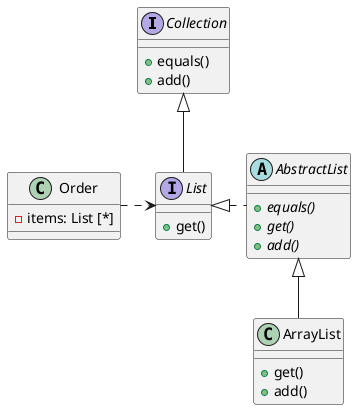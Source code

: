 @startuml

interface Collection {
    + equals()
    + add()
}

interface List {
    + get()
}

class Order {
    - items: List [*]
}

abstract AbstractList {
    {abstract} + equals()
    {abstract} + get()
    {abstract} + add()
}

class ArrayList {
    + get()
    + add()
}

Collection <|-- List
Order .> List
List <|. AbstractList
AbstractList <|-- ArrayList
@enduml
